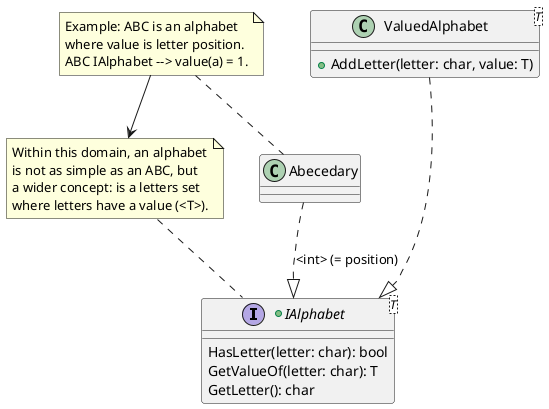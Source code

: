 @startuml
'https://plantuml.com/class-diagram

+interface IAlphabet<T>
{
    HasLetter(letter: char): bool
    GetValueOf(letter: char): T
    GetLetter(): char
}

note as NoteIAlphabet
Within this domain, an alphabet
is not as simple as an ABC, but
a wider concept: is a letters set
where letters have a value (<T>).
end note
NoteIAlphabet .. IAlphabet

Abecedary ..|> IAlphabet : <int> (= position)

note as NoteAbecedary
Example: ABC is an alphabet
where value is letter position.
ABC IAlphabet --> value(a) = 1.
end note
NoteAbecedary .. Abecedary
NoteAbecedary --> NoteIAlphabet

class ValuedAlphabet<T>{
    +AddLetter(letter: char, value: T)
}
ValuedAlphabet ...|> IAlphabet

@enduml